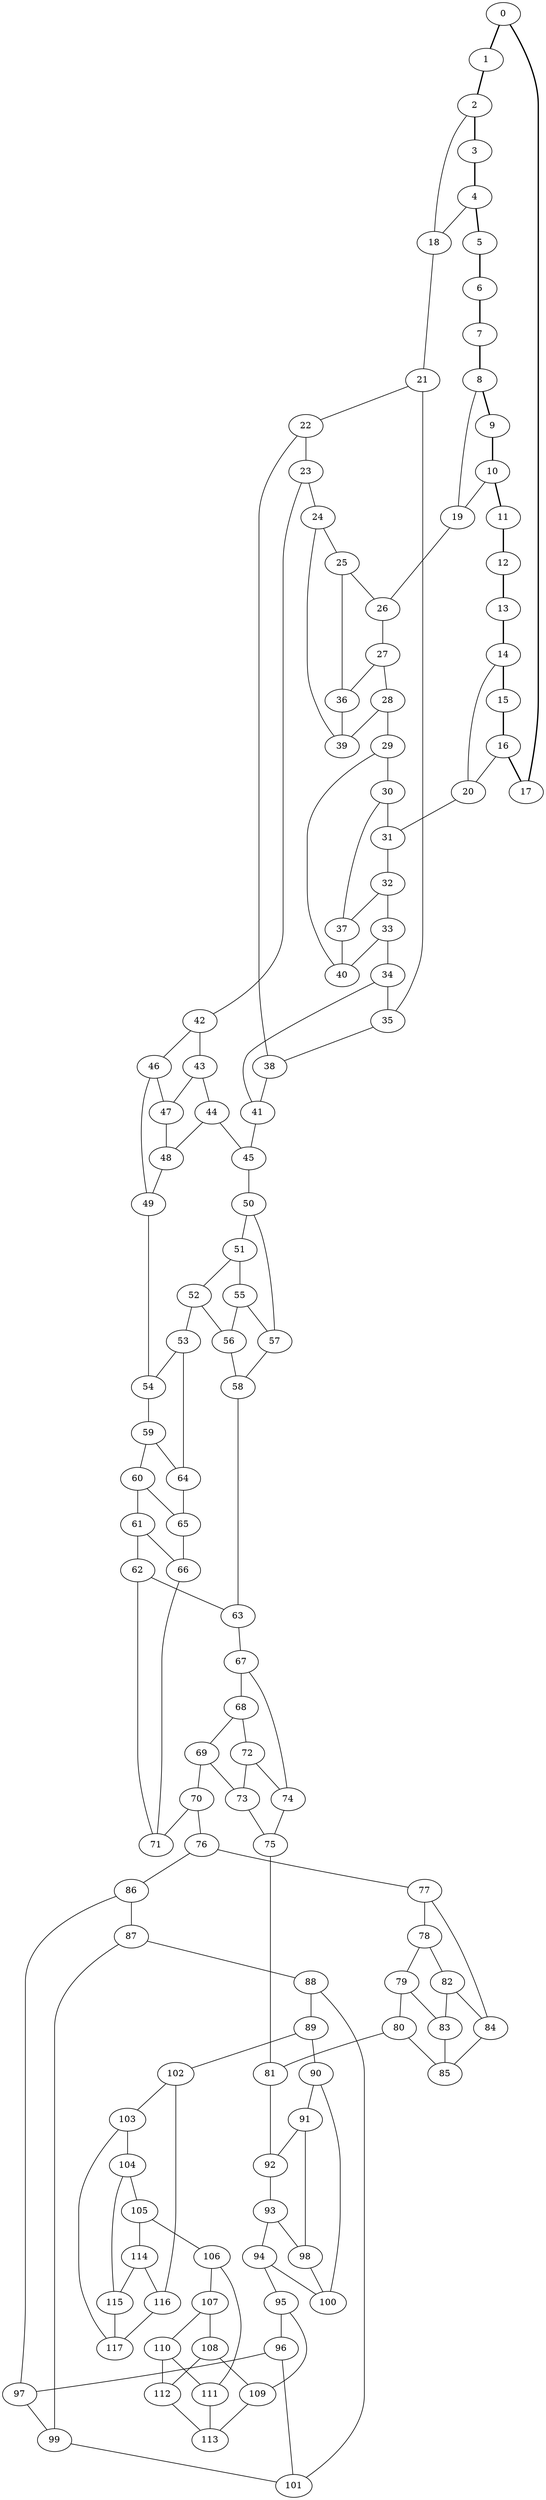 //Inside of this graph isn't 3-connected
graph G {
0 [ pos = " 24.00,0.00!" ];
0 -- 1[style=bold];
0 -- 17[style=bold];
1 [ pos = " 22.55,8.21!" ];
1 -- 2[style=bold];
2 [ pos = " 18.39,15.43!" ];
2 -- 3[style=bold];
2 -- 18;
3 [ pos = " 12.00,20.78!" ];
3 -- 4[style=bold];
4 [ pos = " 4.17,23.64!" ];
4 -- 5[style=bold];
4 -- 18;
5 [ pos = " -4.17,23.64!" ];
5 -- 6[style=bold];
6 [ pos = " -12.00,20.78!" ];
6 -- 7[style=bold];
7 [ pos = " -18.39,15.43!" ];
7 -- 8[style=bold];
8 [ pos = " -22.55,8.21!" ];
8 -- 9[style=bold];
8 -- 19;
9 [ pos = " -24.00,0.00!" ];
9 -- 10[style=bold];
10 [ pos = " -22.55,-8.21!" ];
10 -- 11[style=bold];
10 -- 19;
11 [ pos = " -18.39,-15.43!" ];
11 -- 12[style=bold];
12 [ pos = " -12.00,-20.78!" ];
12 -- 13[style=bold];
13 [ pos = " -4.17,-23.64!" ];
13 -- 14[style=bold];
14 [ pos = " 4.17,-23.64!" ];
14 -- 15[style=bold];
14 -- 20;
15 [ pos = " 12.00,-20.78!" ];
15 -- 16[style=bold];
16 [ pos = " 18.39,-15.43!" ];
16 -- 17[style=bold];
16 -- 20;
17 [ pos = " 22.55,-8.21!" ];
18 -- 21;
19 -- 26;
20 -- 31;
21 -- 22;
21 -- 35;
22 -- 23;
22 -- 38;
23 -- 24;
23 -- 42;
24 -- 25;
24 -- 39;
25 -- 26;
25 -- 36;
26 -- 27;
27 -- 28;
27 -- 36;
28 -- 29;
28 -- 39;
29 -- 30;
29 -- 40;
30 -- 31;
30 -- 37;
31 -- 32;
32 -- 33;
32 -- 37;
33 -- 34;
33 -- 40;
34 -- 35;
34 -- 41;
35 -- 38;
36 -- 39;
37 -- 40;
38 -- 41;
41 -- 45;
42 -- 43;
42 -- 46;
43 -- 44;
43 -- 47;
44 -- 45;
44 -- 48;
45 -- 50;
46 -- 47;
46 -- 49;
47 -- 48;
48 -- 49;
49 -- 54;
50 -- 51;
50 -- 57;
51 -- 52;
51 -- 55;
52 -- 53;
52 -- 56;
53 -- 54;
53 -- 64;
54 -- 59;
55 -- 56;
55 -- 57;
56 -- 58;
57 -- 58;
58 -- 63;
59 -- 60;
59 -- 64;
60 -- 61;
60 -- 65;
61 -- 62;
61 -- 66;
62 -- 63;
62 -- 71;
63 -- 67;
64 -- 65;
65 -- 66;
66 -- 71;
67 -- 68;
67 -- 74;
68 -- 69;
68 -- 72;
69 -- 70;
69 -- 73;
70 -- 71;
70 -- 76;
72 -- 73;
72 -- 74;
73 -- 75;
74 -- 75;
75 -- 81;
76 -- 77;
76 -- 86;
77 -- 78;
77 -- 84;
78 -- 79;
78 -- 82;
79 -- 80;
79 -- 83;
80 -- 81;
80 -- 85;
81 -- 92;
82 -- 83;
82 -- 84;
83 -- 85;
84 -- 85;
86 -- 87;
86 -- 97;
87 -- 88;
87 -- 99;
88 -- 89;
88 -- 101;
89 -- 90;
89 -- 102;
90 -- 91;
90 -- 100;
91 -- 92;
91 -- 98;
92 -- 93;
93 -- 94;
93 -- 98;
94 -- 95;
94 -- 100;
95 -- 96;
95 -- 109;
96 -- 97;
96 -- 101;
97 -- 99;
98 -- 100;
99 -- 101;
102 -- 103;
102 -- 116;
103 -- 104;
103 -- 117;
104 -- 105;
104 -- 115;
105 -- 106;
105 -- 114;
106 -- 107;
106 -- 111;
107 -- 108;
107 -- 110;
108 -- 109;
108 -- 112;
109 -- 113;
110 -- 111;
110 -- 112;
111 -- 113;
112 -- 113;
114 -- 115;
114 -- 116;
115 -- 117;
116 -- 117;
}
